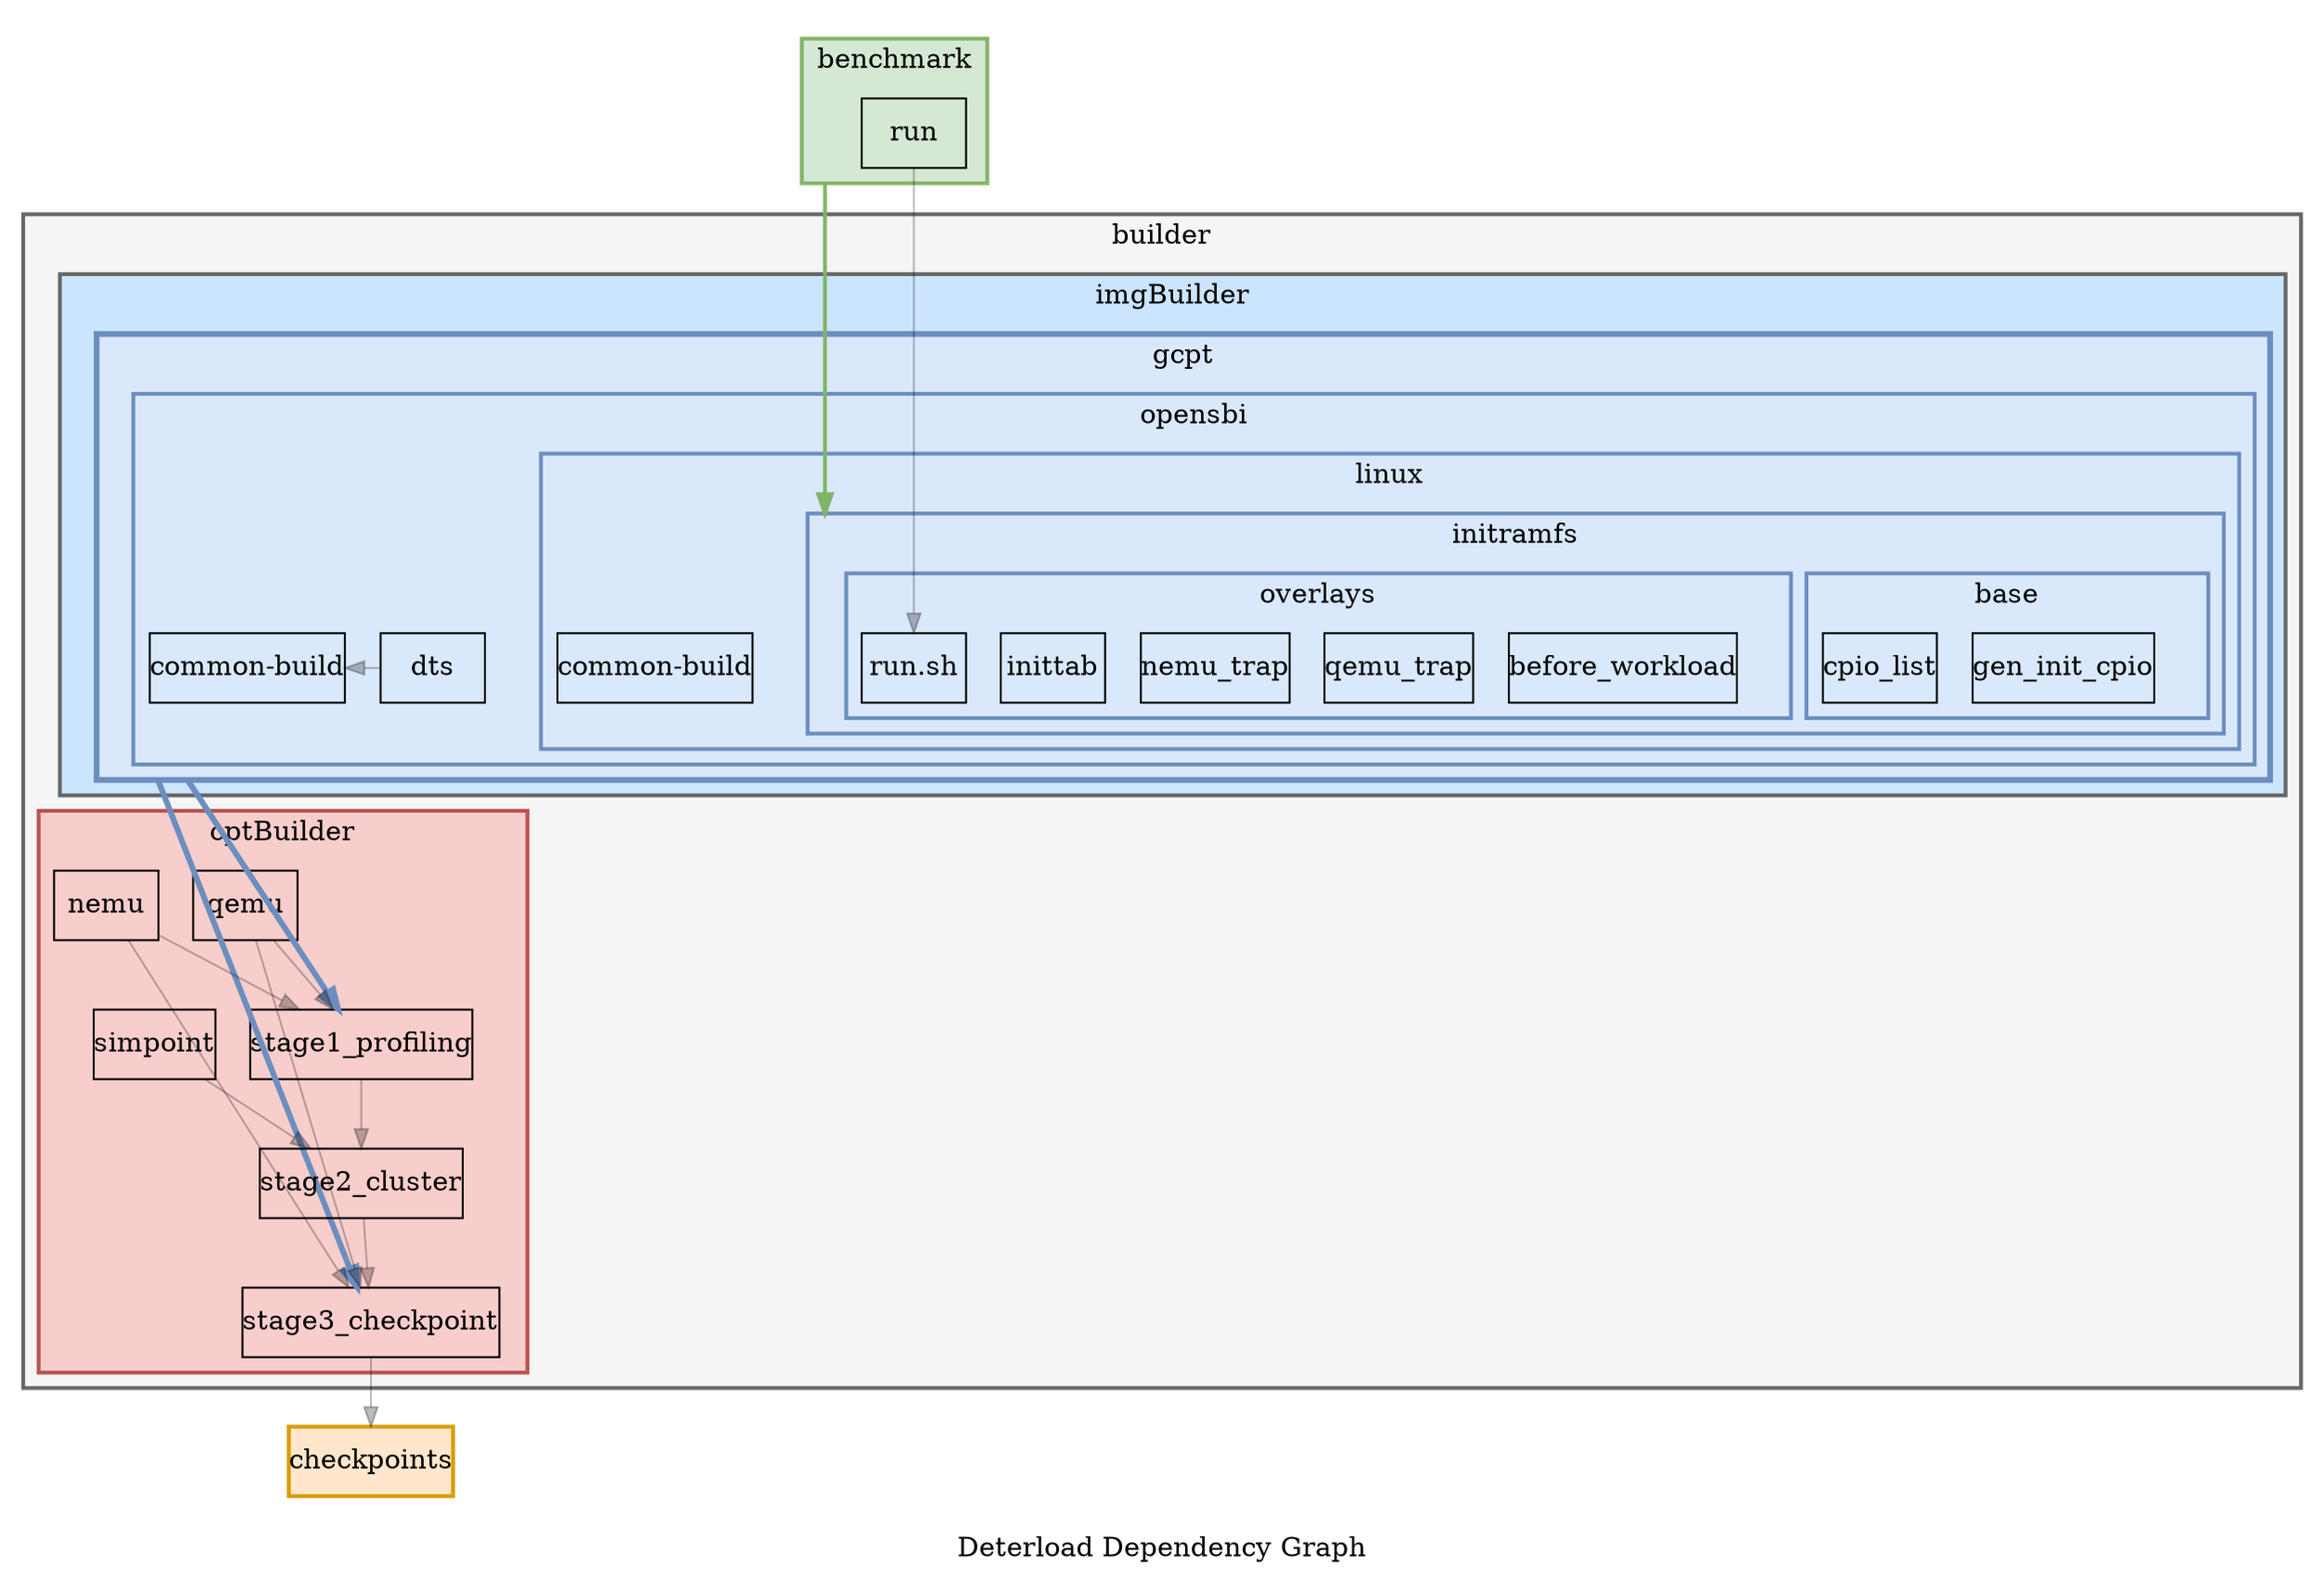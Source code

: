 digraph G {
bgcolor=transparent;
compound=True;
label="Deterload Dependency Graph";
splines=line;
node [shape=box];
edge [color="#00000044"];
node [margin=0];
subgraph cluster_builder {
bgcolor="#F5F5F5";
label=builder;
pencolor="#666666";
penwidth=2;
cluster_builder_connect_node_ [height=0, label="", margin=0, shape=none, width=0];
subgraph cluster_imgBuilder {
bgcolor="#CCE5FF";
label=imgBuilder;
pencolor="#666666";
penwidth=2;
cluster_imgBuilder_connect_node_ [height=0, label="", margin=0, shape=none, width=0];
subgraph cluster_gcpt {
bgcolor="#DAE8FC";
label=gcpt;
pencolor="#6C8EBF";
penwidth=3;
cluster_gcpt_connect_node_ [height=0, label="", margin=0, shape=none, width=0];
subgraph cluster_opensbi {
label=opensbi;
penwidth=2;
cluster_opensbi_connect_node_ [height=0, label="", margin=0, shape=none, width=0];
cluster_opensbidts [label=dts];
"cluster_opensbicommon-build" [label="common-build"];
cluster_opensbidts -> "cluster_opensbicommon-build"  [constraint=False];
subgraph cluster_linux {
label=linux;
penwidth=2;
cluster_linux_connect_node_ [height=0, label="", margin=0, shape=none, width=0];
subgraph cluster_initramfs {
label=initramfs;
penwidth=2;
cluster_initramfs_connect_node_ [height=0, label="", margin=0, shape=none, width=0];
subgraph cluster_base {
label=base;
penwidth=2;
cluster_base_connect_node_ [height=0, label="", margin=0, shape=none, width=0];
cluster_basegen_init_cpio [label=gen_init_cpio];
cluster_basecpio_list [label=cpio_list];
}

subgraph cluster_overlays {
label=overlays;
penwidth=2;
cluster_overlays_connect_node_ [height=0, label="", margin=0, shape=none, width=0];
cluster_overlaysbefore_workload [label=before_workload];
cluster_overlaysqemu_trap [label=qemu_trap];
cluster_overlaysnemu_trap [label=nemu_trap];
cluster_overlaysinittab [label=inittab];
cluster_overlaysrun_sh [label="run.sh"];
}

}

"cluster_linuxcommon-build" [label="common-build"];
}

}

}

}

subgraph cluster_cptBuilder {
bgcolor="#F8CECC";
label=cptBuilder;
pencolor="#B85450";
penwidth=2;
cluster_cptBuilder_connect_node_ [height=0, label="", margin=0, shape=none, width=0];
cluster_cptBuilderqemu [label=qemu];
cluster_cptBuildernemu [label=nemu];
cluster_cptBuilderstage1_profiling [label=stage1_profiling];
cluster_cptBuildersimpoint [label=simpoint];
cluster_cptBuilderstage2_cluster [label=stage2_cluster];
cluster_cptBuilderstage3_checkpoint [label=stage3_checkpoint];
cluster_cptBuilderqemu -> cluster_cptBuilderstage1_profiling;
cluster_cptBuildernemu -> cluster_cptBuilderstage1_profiling;
cluster_cptBuildersimpoint -> cluster_cptBuilderstage2_cluster;
cluster_cptBuilderstage1_profiling -> cluster_cptBuilderstage2_cluster;
cluster_cptBuilderqemu -> cluster_cptBuilderstage3_checkpoint;
cluster_cptBuildernemu -> cluster_cptBuilderstage3_checkpoint;
cluster_cptBuilderstage2_cluster -> cluster_cptBuilderstage3_checkpoint;
}

cluster_gcpt_connect_node_ -> cluster_cptBuilderstage1_profiling  [color="#6C8EBF", ltail=cluster_gcpt, penwidth=3];
cluster_gcpt_connect_node_ -> cluster_cptBuilderstage3_checkpoint  [color="#6C8EBF", ltail=cluster_gcpt, penwidth=3];
}

subgraph cluster_inputs {
label="";
pencolor=transparent;
penwidth=2;
cluster_inputs_connect_node_ [height=0, label="", margin=0, shape=none, width=0];
subgraph cluster_benchmark {
bgcolor="#D5E8D4";
label=benchmark;
pencolor="#82B366";
penwidth=2;
cluster_benchmark_connect_node_ [height=0, label="", margin=0, shape=none, width=0];
cluster_benchmarkrun [label=run];
}

}

subgraph cluster_outputs {
label="";
pencolor=transparent;
penwidth=2;
cluster_outputs_connect_node_ [height=0, label="", margin=0, shape=none, width=0];
cluster_cptBuilderstage3_checkpoint -> Gcheckpoints;
}

cluster_benchmarkrun -> cluster_overlaysrun_sh;
cluster_benchmark_connect_node_ -> cluster_initramfs_connect_node_  [color="#82B366", lhead=cluster_initramfs, ltail=cluster_benchmark, penwidth=2];
Gcheckpoints [color="#D79B00", fillcolor="#FFE6CC", label=checkpoints, penwidth=2, style=filled];
cluster_imgBuilder_connect_node_ -> cluster_cptBuilderqemu  [color=transparent, ltail=cluster_imgBuilder, penwidth=2];
}

